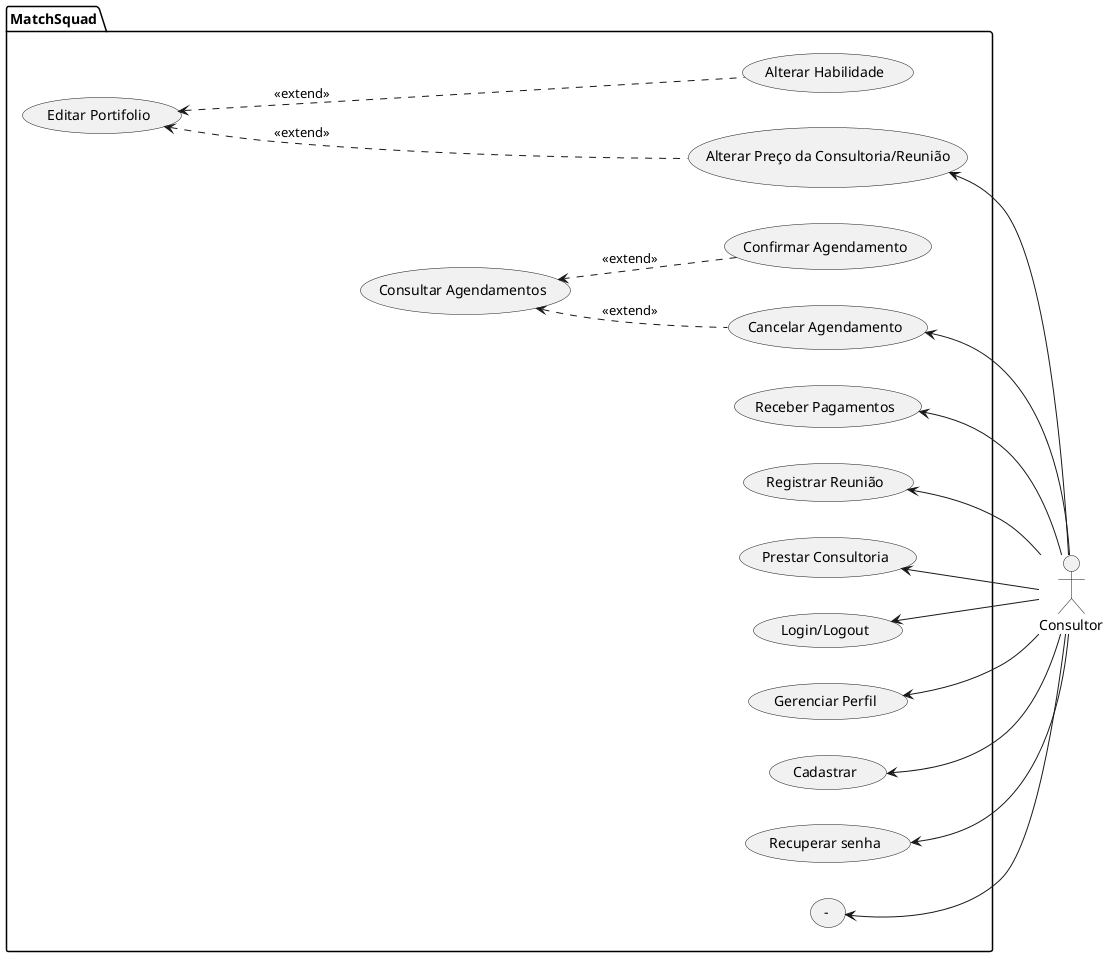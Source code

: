 @startuml "Consultor use-cases"

left to right direction

actor Consultor as CO

package MatchSquad{

    together{
        usecase "Consultar Agendamentos" as UC1
        usecase "Confirmar Agendamento" as UC2
        usecase "Cancelar Agendamento" as UC3
        usecase "Editar Portifolio" as UC4
        usecase "Receber Pagamentos" as UC5
        usecase "Registrar Reunião" as UC6
        usecase "Prestar Consultoria" as UC7
        usecase "Alterar Preço da Consultoria/Reunião" as UC8
        usecase "Alterar Habilidade" as UC9
        usecase "Login/Logout" as UC10
        usecase "Gerenciar Perfil" as UC11
        usecase "Cadastrar" as UC12
        usecase "Recuperar senha" as UC13
        usecase "-" as UC14
    }

}

'UC1 <-- CO'
'UC4 <-- CO'
UC5 <-- CO
UC6 <-- CO
UC7 <-- CO
UC10 <-- CO
UC11<-- CO
UC12 <-- CO
UC13 <-- CO
UC14 <-- CO

UC8 <-up- CO
UC3 <-up- CO


(UC2).down.>(UC1) : <<extend>>
(UC3).up.>(UC1) : <<extend>>

(UC8)..up..>(UC4) : <<extend>>
(UC9)..up..>(UC4) : <<extend>>

@enduml